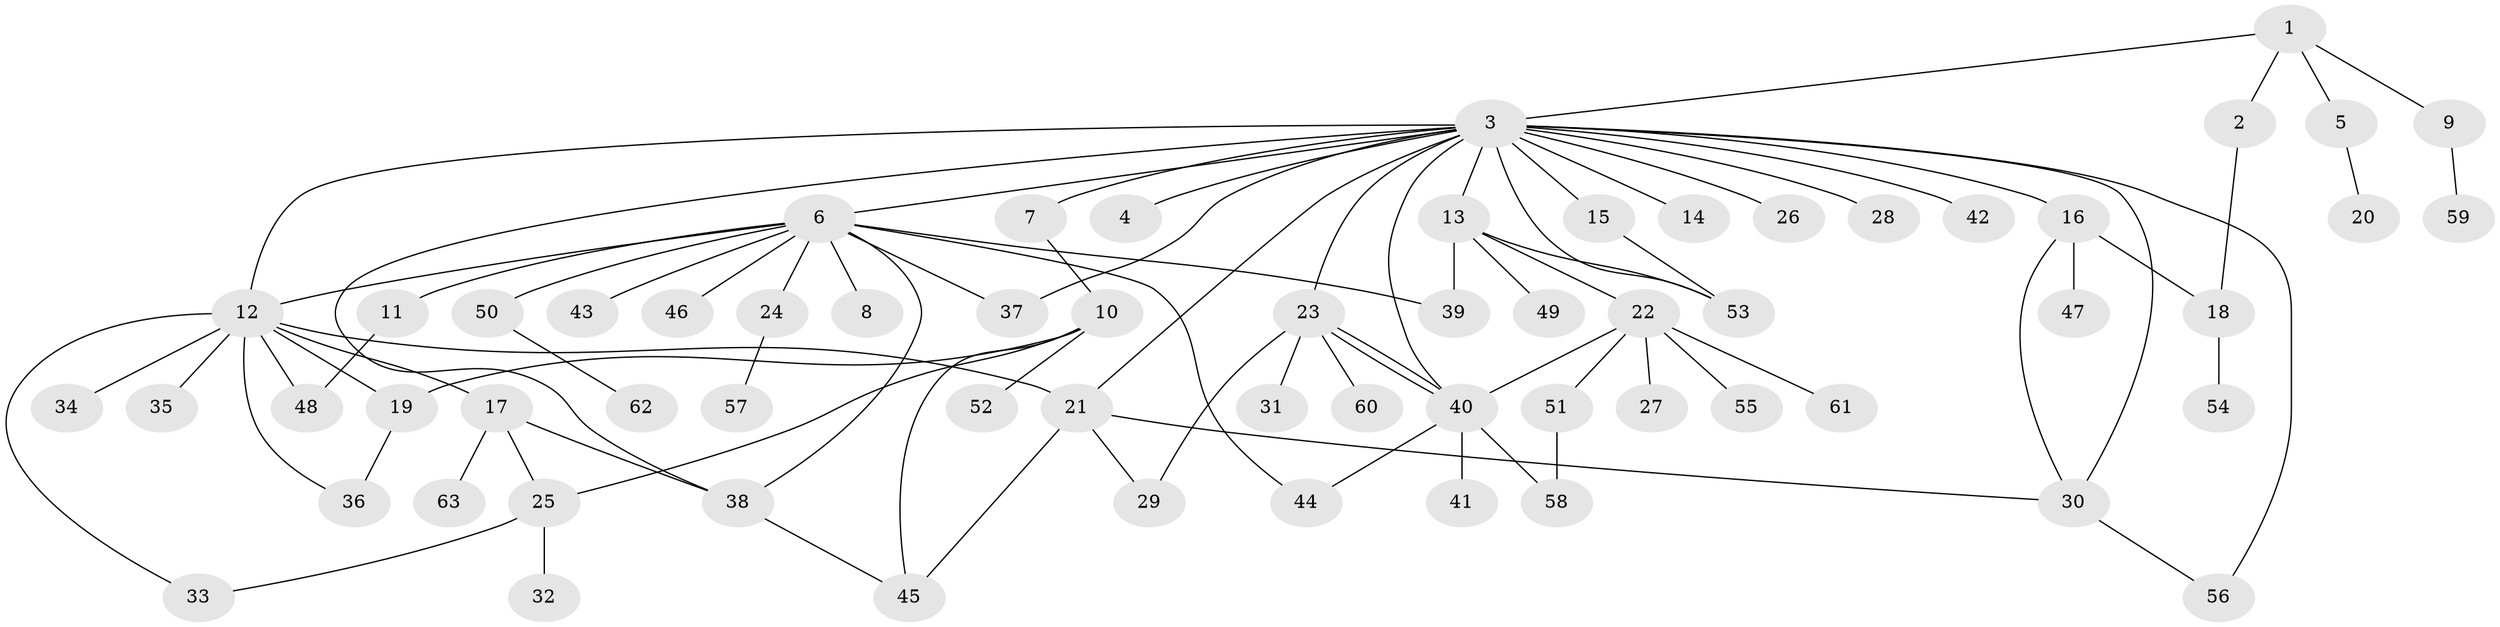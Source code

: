 // coarse degree distribution, {4: 0.08888888888888889, 18: 0.022222222222222223, 1: 0.4444444444444444, 2: 0.2222222222222222, 11: 0.022222222222222223, 8: 0.022222222222222223, 5: 0.08888888888888889, 6: 0.022222222222222223, 3: 0.044444444444444446, 7: 0.022222222222222223}
// Generated by graph-tools (version 1.1) at 2025/51/02/27/25 19:51:56]
// undirected, 63 vertices, 87 edges
graph export_dot {
graph [start="1"]
  node [color=gray90,style=filled];
  1;
  2;
  3;
  4;
  5;
  6;
  7;
  8;
  9;
  10;
  11;
  12;
  13;
  14;
  15;
  16;
  17;
  18;
  19;
  20;
  21;
  22;
  23;
  24;
  25;
  26;
  27;
  28;
  29;
  30;
  31;
  32;
  33;
  34;
  35;
  36;
  37;
  38;
  39;
  40;
  41;
  42;
  43;
  44;
  45;
  46;
  47;
  48;
  49;
  50;
  51;
  52;
  53;
  54;
  55;
  56;
  57;
  58;
  59;
  60;
  61;
  62;
  63;
  1 -- 2;
  1 -- 3;
  1 -- 5;
  1 -- 9;
  2 -- 18;
  3 -- 4;
  3 -- 6;
  3 -- 7;
  3 -- 12;
  3 -- 13;
  3 -- 14;
  3 -- 15;
  3 -- 16;
  3 -- 21;
  3 -- 23;
  3 -- 26;
  3 -- 28;
  3 -- 30;
  3 -- 37;
  3 -- 38;
  3 -- 40;
  3 -- 42;
  3 -- 53;
  3 -- 56;
  5 -- 20;
  6 -- 8;
  6 -- 11;
  6 -- 12;
  6 -- 24;
  6 -- 37;
  6 -- 38;
  6 -- 39;
  6 -- 43;
  6 -- 44;
  6 -- 46;
  6 -- 50;
  7 -- 10;
  9 -- 59;
  10 -- 19;
  10 -- 25;
  10 -- 45;
  10 -- 52;
  11 -- 48;
  12 -- 17;
  12 -- 19;
  12 -- 21;
  12 -- 33;
  12 -- 34;
  12 -- 35;
  12 -- 36;
  12 -- 48;
  13 -- 22;
  13 -- 39;
  13 -- 49;
  13 -- 53;
  15 -- 53;
  16 -- 18;
  16 -- 30;
  16 -- 47;
  17 -- 25;
  17 -- 38;
  17 -- 63;
  18 -- 54;
  19 -- 36;
  21 -- 29;
  21 -- 30;
  21 -- 45;
  22 -- 27;
  22 -- 40;
  22 -- 51;
  22 -- 55;
  22 -- 61;
  23 -- 29;
  23 -- 31;
  23 -- 40;
  23 -- 40;
  23 -- 60;
  24 -- 57;
  25 -- 32;
  25 -- 33;
  30 -- 56;
  38 -- 45;
  40 -- 41;
  40 -- 44;
  40 -- 58;
  50 -- 62;
  51 -- 58;
}
